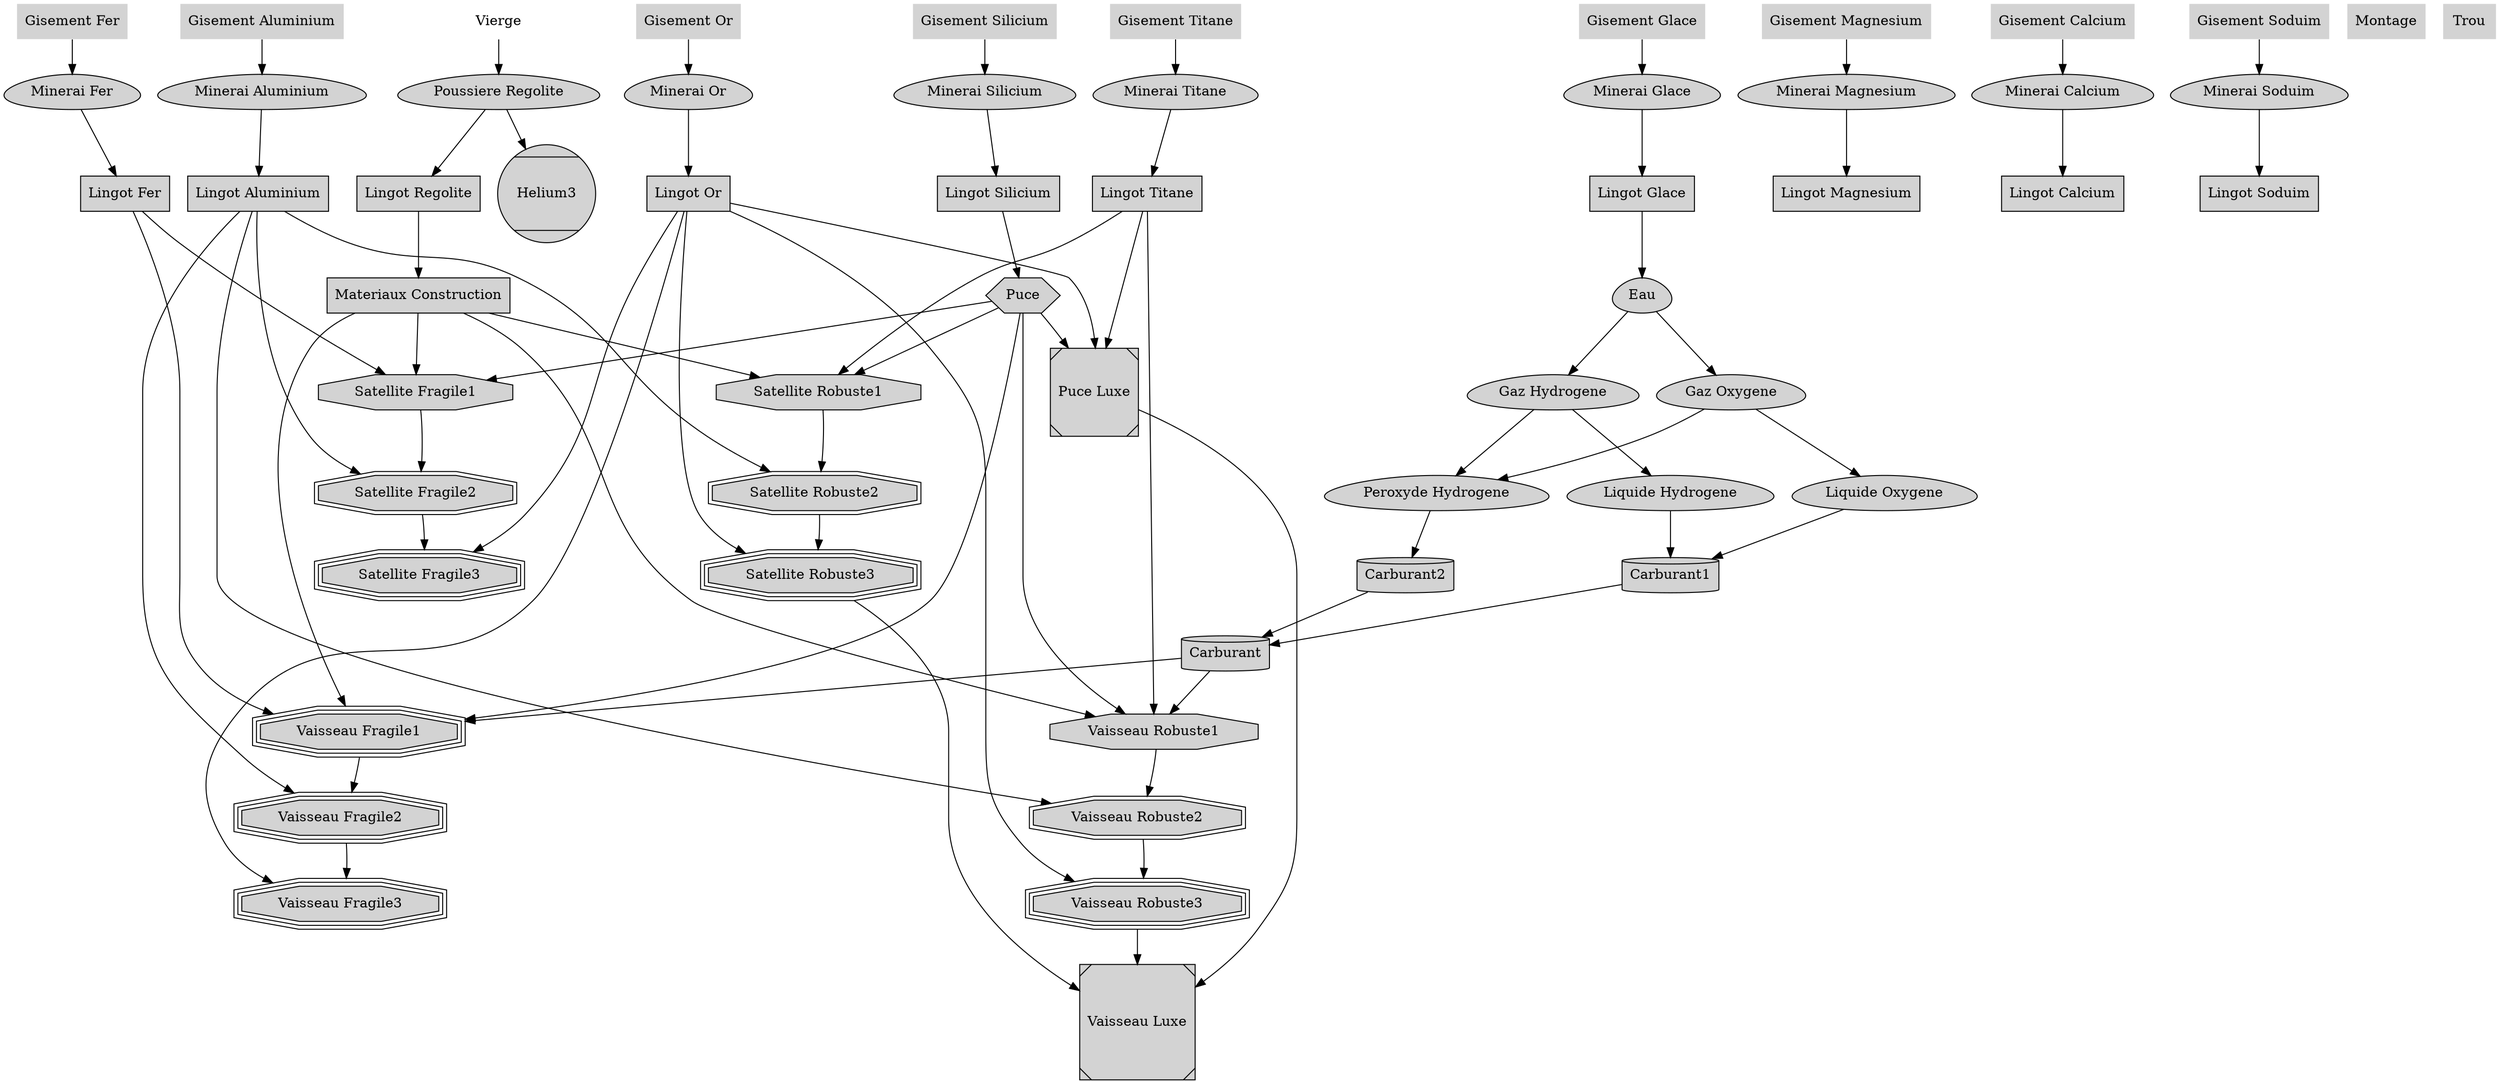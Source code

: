 digraph {
    randir=TP;
    // Sol
    subgraph SOL{
        rank=same; 
        Vierge [style="solid", color="", label="Vierge",shape="plaintext"];
        GisementOr [style="filled,solid", color="", label="Gisement Or",shape="plaintext"];
        GisementFer [style="filled,solid", color="", label="Gisement Fer",shape="plaintext"];
        GisementTitane [style="filled,solid", color="", label="Gisement Titane",shape="plaintext"];
        GisementSilicium [style="filled,solid", color="", label="Gisement Silicium",shape="plaintext"];
        GisementGlace [style="filled,solid", color="", label="Gisement Glace",shape="plaintext"];
        GisementAluminium [style="filled,solid", color="", label="Gisement Aluminium",shape="plaintext"];
        GisementMagnesium [style="filled,solid", color="", label="Gisement Magnesium",shape="plaintext"];
        GisementCalcium [style="filled,solid", color="", label="Gisement Calcium",shape="plaintext"];
        GisementSoduim [style="filled,solid", color="", label="Gisement Soduim",shape="plaintext"];
        Montage [style="filled,solid", color="", label="Montage",shape="plaintext"];
        Trou [style="filled,solid", color="", label="Trou",shape="plaintext"];
    }

    // Matière Première
    subgraph MATIERE_PREMIERE{
        rank=same; 
        PoussiereRegolite [style="filled,solid", color="", label="Poussiere Regolite",shape="egg"];
        MineraiGlace [style="filled,solid", color="", label="Minerai Glace",shape="egg"];
        MineraiTitane [style="filled,solid", color="", label="Minerai Titane",shape="egg"];
        MineraiSilicium [style="filled,solid", color="", label="Minerai Silicium",shape="egg"];
        MineraiFer [style="filled,solid", color="", label="Minerai Fer",shape="egg"];
        MineraiOr [style="filled,solid", color="", label="Minerai Or",shape="egg"];
        MineraiAluminium [style="filled,solid", color="", label="Minerai Aluminium",shape="egg"];
        MineraiMagnesium [style="filled,solid", color="", label="Minerai Magnesium",shape="egg"];
        MineraiCalcium [style="filled,solid", color="", label="Minerai Calcium",shape="egg"];
        MineraiSoduim [style="filled,solid", color="", label="Minerai Soduim",shape="egg"];
    }

    // Lingot
    subgraph LINGOT{
        rank=same; 
        LingotRegolite  [style="filled,solid", color="", label="Lingot Regolite",shape="rectangle"];
        LingotGlace  [style="filled,solid", color="", label="Lingot Glace",shape="rectangle"];
        LingotTitane  [style="filled,solid", color="", label="Lingot Titane",shape="rectangle"];
        LingotSilicium  [style="filled,solid", color="", label="Lingot Silicium",shape="rectangle"];
        LingotFer  [style="filled,solid", color="", label="Lingot Fer",shape="rectangle"];
        LingotOr  [style="filled,solid", color="", label="Lingot Or",shape="rectangle"];
        LingotAluminium  [style="filled,solid", color="", label="Lingot Aluminium",shape="rectangle"];
        LingotMagnesium  [style="filled,solid", color="", label="Lingot Magnesium",shape="rectangle"];
        LingotCalcium  [style="filled,solid", color="", label="Lingot Calcium",shape="rectangle"];
        LingotSoduim  [style="filled,solid", color="", label="Lingot Soduim",shape="rectangle"];
    }

    Helium3 [style="filled,solid", color="", label="Helium3",shape="Mcircle"];
    MateriauxConstruction  [style="filled,solid", color="", label="Materiaux Construction",shape="rectangle"];

    // Gaz
    subgraph GAZ{
        rank=same; 
        GazOxygene [style="filled,solid", color="", label="Gaz Oxygene",shape="egg"];
        GazHydrogene [style="filled,solid", color="", label="Gaz Hydrogene",shape="egg"];
    }

    // Liquide
    subgraph LIQUIDE{
        // rank=same; 
        Eau [style="filled,solid", color="", label="Eau",shape="egg"];
        LiquideHydrogene [style="filled,solid", color="", label="Liquide Hydrogene",shape="egg"];
        LiquideOxygene [style="filled,solid", color="", label="Liquide Oxygene",shape="egg"];
        PeroxydeHydrogene [style="filled,solid", color="", label="Peroxyde Hydrogene",shape="egg"];
    }

    // Carburant
    subgraph CARBURANT{
        // rank=same; 
        Carburant  [style="filled,solid", color="", label="Carburant",shape="cylinder"];
        Carburant1  [style="filled,solid", color="", label="Carburant1",shape="cylinder"];
        Carburant2  [style="filled,solid", color="", label="Carburant2",shape="cylinder"];
    }

    // Craft
    Puce [style="filled,solid", color="", label="Puce",shape="hexagon"];
    // Niveau 1
    subgraph CRAFT1{
        // rank=same; 
        SatelliteFragile1 [style="filled,solid", color="", label="Satellite Fragile1",shape="octagon"];
        SatelliteRobuste1 [style="filled,solid", color="", label="Satellite Robuste1",shape="octagon"];
        VaisseauFragile1 [style="filled,solid", color="", label="Vaisseau Fragile1",shape="tripleoctagon"];
        VaisseauRobuste1 [style="filled,solid", color="", label="Vaisseau Robuste1",shape="octagon"];
    }
    // Niveau 2
    subgraph CRAFT2{
        // rank=same; 
        SatelliteFragile2 [style="filled,solid", color="", label="Satellite Fragile2",shape="doubleoctagon"];
        SatelliteRobuste2 [style="filled,solid", color="", label="Satellite Robuste2",shape="doubleoctagon"];
        VaisseauFragile2 [style="filled,solid", color="", label="Vaisseau Fragile2",shape="tripleoctagon"];
        VaisseauRobuste2 [style="filled,solid", color="", label="Vaisseau Robuste2",shape="doubleoctagon"];
    }
    // Niveau 3
    subgraph CRAFT3{
        // rank=same; 
        SatelliteFragile3 [style="filled,solid", color="", label="Satellite Fragile3",shape="tripleoctagon"];
        SatelliteRobuste3 [style="filled,solid", color="", label="Satellite Robuste3",shape="tripleoctagon"];
        VaisseauFragile3 [style="filled,solid", color="", label="Vaisseau Fragile3",shape="tripleoctagon"];
        VaisseauRobuste3 [style="filled,solid", color="", label="Vaisseau Robuste3",shape="tripleoctagon"];
    }
    // Luxe
    subgraph LUX{
        PuceLuxe [style="filled,solid", color="", label="Puce Luxe",shape="Msquare"];
        VaisseauLuxe [style="filled,solid", color="", label="Vaisseau Luxe",shape="Msquare"];
    }


/**********************************************************************************/

/*********************************Connexion****************************************/
    Vierge -> PoussiereRegolite
    GisementOr -> MineraiOr
    GisementFer -> MineraiFer
    GisementTitane -> MineraiTitane
    GisementSilicium -> MineraiSilicium
    GisementGlace -> MineraiGlace
    GisementAluminium -> MineraiAluminium
    GisementMagnesium -> MineraiMagnesium
    GisementCalcium -> MineraiCalcium
    GisementSoduim -> MineraiSoduim

    PoussiereRegolite -> LingotRegolite 
    PoussiereRegolite -> Helium3
    MineraiGlace -> LingotGlace
    MineraiTitane -> LingotTitane
    MineraiSilicium -> LingotSilicium
    MineraiFer -> LingotFer
    MineraiOr -> LingotOr
    MineraiAluminium -> LingotAluminium
    MineraiMagnesium -> LingotMagnesium
    MineraiCalcium -> LingotCalcium
    MineraiSoduim -> LingotSoduim

    LingotGlace -> Eau
    Eau -> GazHydrogene
    Eau -> GazOxygene
    GazHydrogene -> LiquideHydrogene
    GazOxygene -> LiquideOxygene

    GazHydrogene, GazOxygene -> PeroxydeHydrogene

    LiquideHydrogene, LiquideOxygene -> Carburant1
    PeroxydeHydrogene -> Carburant2

    Carburant1 -> Carburant
    Carburant2 -> Carburant

    // pour aligner les suites de craft
    Puce -> PuceLuxe [style="invis", constraint=false]
    SatelliteFragile1 -> SatelliteFragile2 -> SatelliteFragile3 [style="invis"]
    SatelliteRobuste1 -> SatelliteRobuste2 -> SatelliteRobuste3 [style="invis"]
    VaisseauRobuste1 -> VaisseauRobuste2 -> VaisseauRobuste3 [style="invis"]
    VaisseauFragile1 -> VaisseauFragile2 -> VaisseauFragile3 [style="invis"]

    LingotRegolite -> MateriauxConstruction
    LingotSilicium -> Puce
    Puce, LingotTitane, LingotOr -> PuceLuxe

    MateriauxConstruction, LingotFer, Puce -> SatelliteFragile1
    SatelliteFragile1, LingotAluminium -> SatelliteFragile2
    SatelliteFragile2, LingotOr -> SatelliteFragile3


    MateriauxConstruction, LingotTitane, Puce -> SatelliteRobuste1
    SatelliteRobuste1, LingotAluminium -> SatelliteRobuste2
    SatelliteRobuste2, LingotOr -> SatelliteRobuste3

    Carburant, MateriauxConstruction, LingotFer, Puce -> VaisseauFragile1
    VaisseauFragile1, LingotAluminium -> VaisseauFragile2
    VaisseauFragile2, LingotOr -> VaisseauFragile3

    Carburant, MateriauxConstruction, LingotTitane, Puce -> VaisseauRobuste1
    VaisseauRobuste1, LingotAluminium -> VaisseauRobuste2
    VaisseauRobuste2, LingotOr -> VaisseauRobuste3

    VaisseauRobuste3, SatelliteRobuste3, PuceLuxe -> VaisseauLuxe

}
